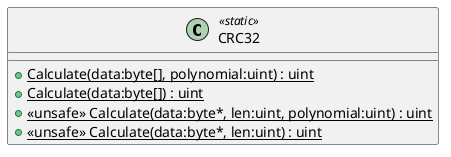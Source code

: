 @startuml
class CRC32 <<static>> {
    + {static} Calculate(data:byte[], polynomial:uint) : uint
    + {static} Calculate(data:byte[]) : uint
    + {static} <<unsafe>> Calculate(data:byte*, len:uint, polynomial:uint) : uint
    + {static} <<unsafe>> Calculate(data:byte*, len:uint) : uint
}
@enduml
